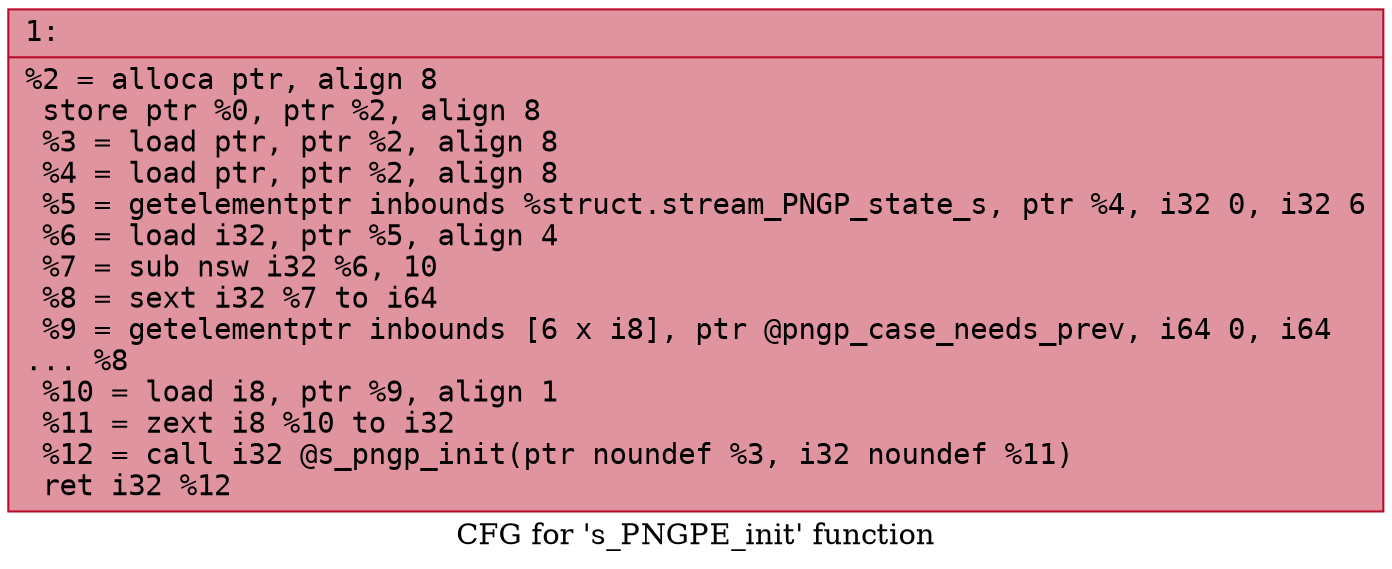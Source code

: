 digraph "CFG for 's_PNGPE_init' function" {
	label="CFG for 's_PNGPE_init' function";

	Node0x600002f2df90 [shape=record,color="#b70d28ff", style=filled, fillcolor="#b70d2870" fontname="Courier",label="{1:\l|  %2 = alloca ptr, align 8\l  store ptr %0, ptr %2, align 8\l  %3 = load ptr, ptr %2, align 8\l  %4 = load ptr, ptr %2, align 8\l  %5 = getelementptr inbounds %struct.stream_PNGP_state_s, ptr %4, i32 0, i32 6\l  %6 = load i32, ptr %5, align 4\l  %7 = sub nsw i32 %6, 10\l  %8 = sext i32 %7 to i64\l  %9 = getelementptr inbounds [6 x i8], ptr @pngp_case_needs_prev, i64 0, i64\l... %8\l  %10 = load i8, ptr %9, align 1\l  %11 = zext i8 %10 to i32\l  %12 = call i32 @s_pngp_init(ptr noundef %3, i32 noundef %11)\l  ret i32 %12\l}"];
}

